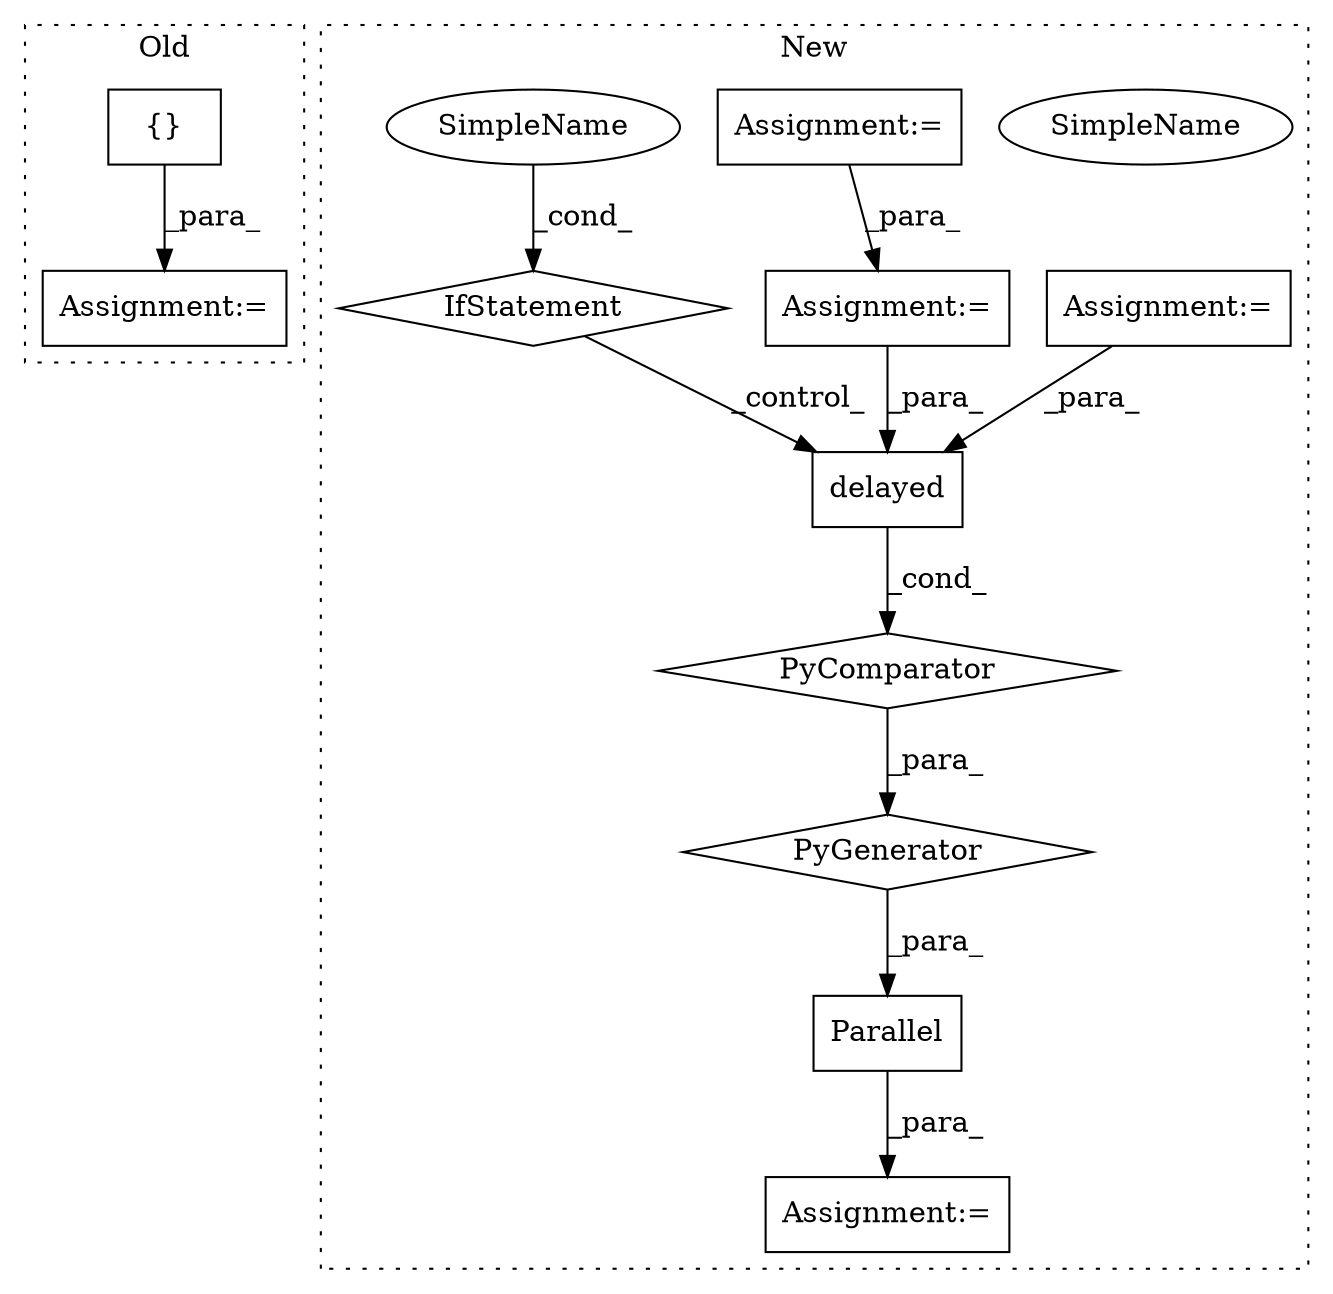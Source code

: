 digraph G {
subgraph cluster0 {
1 [label="{}" a="4" s="3013" l="2" shape="box"];
8 [label="Assignment:=" a="7" s="3003" l="1" shape="box"];
label = "Old";
style="dotted";
}
subgraph cluster1 {
2 [label="Parallel" a="32" s="3590,3756" l="18,-3" shape="box"];
3 [label="delayed" a="32" s="3608,3646" l="8,1" shape="box"];
4 [label="IfStatement" a="25" s="3705" l="45" shape="diamond"];
5 [label="SimpleName" a="42" s="3745" l="5" shape="ellipse"];
6 [label="PyGenerator" a="107" s="3608" l="148" shape="diamond"];
7 [label="PyComparator" a="113" s="3705" l="45" shape="diamond"];
9 [label="Assignment:=" a="7" s="3575" l="1" shape="box"];
10 [label="Assignment:=" a="7" s="3705" l="45" shape="box"];
11 [label="Assignment:=" a="7" s="3498" l="1" shape="box"];
12 [label="Assignment:=" a="7" s="3321" l="12" shape="box"];
13 [label="SimpleName" a="42" s="3745" l="5" shape="ellipse"];
label = "New";
style="dotted";
}
1 -> 8 [label="_para_"];
2 -> 9 [label="_para_"];
3 -> 7 [label="_cond_"];
4 -> 3 [label="_control_"];
6 -> 2 [label="_para_"];
7 -> 6 [label="_para_"];
10 -> 3 [label="_para_"];
11 -> 3 [label="_para_"];
12 -> 11 [label="_para_"];
13 -> 4 [label="_cond_"];
}